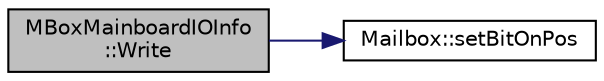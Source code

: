 digraph "MBoxMainboardIOInfo::Write"
{
 // LATEX_PDF_SIZE
  edge [fontname="Helvetica",fontsize="10",labelfontname="Helvetica",labelfontsize="10"];
  node [fontname="Helvetica",fontsize="10",shape=record];
  rankdir="LR";
  Node1 [label="MBoxMainboardIOInfo\l::Write",height=0.2,width=0.4,color="black", fillcolor="grey75", style="filled", fontcolor="black",tooltip="Returns a payload object belonging to the MBOX with correct bytecode."];
  Node1 -> Node2 [color="midnightblue",fontsize="10",style="solid",fontname="Helvetica"];
  Node2 [label="Mailbox::setBitOnPos",height=0.2,width=0.4,color="black", fillcolor="white", style="filled",URL="$class_mailbox.html#abb5c57a4745c85398977bb0da7aa0fb5",tooltip="Set the Bit On Pos object."];
}
